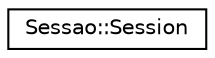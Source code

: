 digraph "Graphical Class Hierarchy"
{
  edge [fontname="Helvetica",fontsize="10",labelfontname="Helvetica",labelfontsize="10"];
  node [fontname="Helvetica",fontsize="10",shape=record];
  rankdir="LR";
  Node0 [label="Sessao::Session",height=0.2,width=0.4,color="black", fillcolor="white", style="filled",URL="$class_sessao_1_1_session.html"];
}
